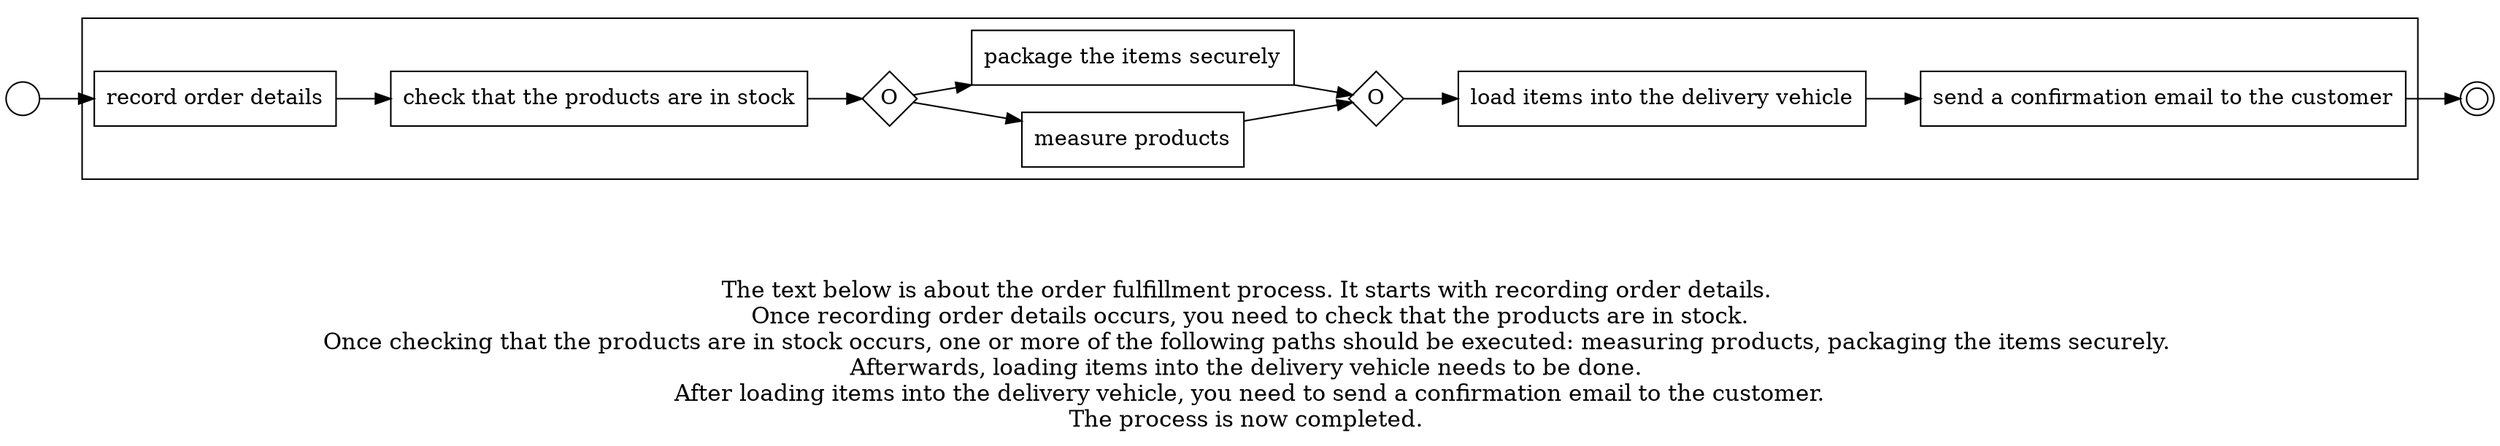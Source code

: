 digraph order_fulfillment_process_82 {
	graph [rankdir=LR]
	START_NODE [label="" shape=circle width=0.3]
	subgraph CLUSTER_0 {
		"record order details" [shape=box]
		"check that the products are in stock" [shape=box]
		"record order details" -> "check that the products are in stock"
		"OR_SPLIT--3. Packaging products_WZM5" [label=O fixedsize=true shape=diamond width=0.5]
		"check that the products are in stock" -> "OR_SPLIT--3. Packaging products_WZM5"
		"measure products" [shape=box]
		"OR_SPLIT--3. Packaging products_WZM5" -> "measure products"
		"package the items securely" [shape=box]
		"OR_SPLIT--3. Packaging products_WZM5" -> "package the items securely"
		"OR_JOIN--3. Packaging products_WZM5" [label=O fixedsize=true shape=diamond width=0.5]
		"measure products" -> "OR_JOIN--3. Packaging products_WZM5"
		"package the items securely" -> "OR_JOIN--3. Packaging products_WZM5"
		"load items into the delivery vehicle" [shape=box]
		"OR_JOIN--3. Packaging products_WZM5" -> "load items into the delivery vehicle"
		"send a confirmation email to the customer" [shape=box]
		"load items into the delivery vehicle" -> "send a confirmation email to the customer"
	}
	START_NODE -> "record order details"
	END_NODE [label="" shape=doublecircle width=0.2]
	"send a confirmation email to the customer" -> END_NODE
	fontsize=15 label="\n\n
The text below is about the order fulfillment process. It starts with recording order details. 
Once recording order details occurs, you need to check that the products are in stock.
Once checking that the products are in stock occurs, one or more of the following paths should be executed: measuring products, packaging the items securely. 
Afterwards, loading items into the delivery vehicle needs to be done. 
After loading items into the delivery vehicle, you need to send a confirmation email to the customer.
The process is now completed. 
"
}
